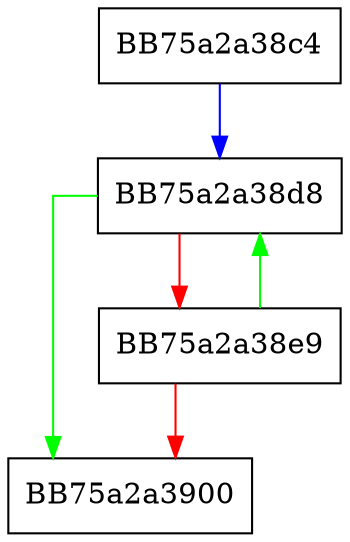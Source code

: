 digraph pager_wait_on_lock {
  node [shape="box"];
  graph [splines=ortho];
  BB75a2a38c4 -> BB75a2a38d8 [color="blue"];
  BB75a2a38d8 -> BB75a2a3900 [color="green"];
  BB75a2a38d8 -> BB75a2a38e9 [color="red"];
  BB75a2a38e9 -> BB75a2a38d8 [color="green"];
  BB75a2a38e9 -> BB75a2a3900 [color="red"];
}